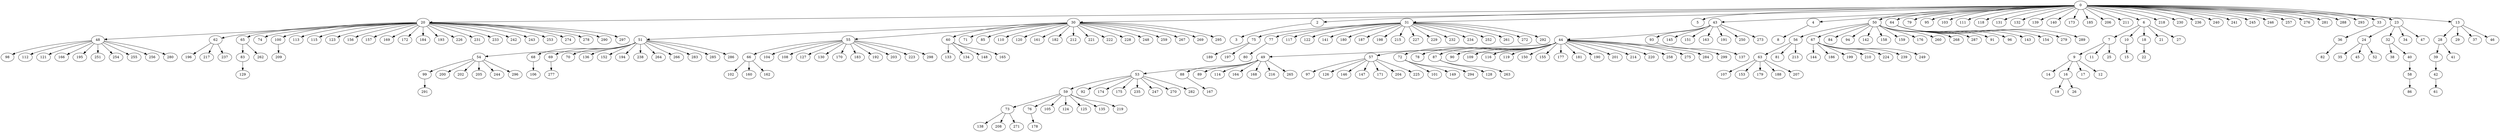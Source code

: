 digraph arbol {0 -> 20[Label=1];
0 -> 30[Label=1];
0 -> 2[Label=7];
0 -> 31[Label=1];
0 -> 5[Label=4];
0 -> 43[Label=1];
0 -> 4[Label=4];
0 -> 50[Label=1];
0 -> 64[Label=1];
0 -> 79[Label=1];
0 -> 95[Label=1];
0 -> 103[Label=1];
0 -> 111[Label=1];
0 -> 118[Label=1];
0 -> 131[Label=1];
0 -> 132[Label=1];
0 -> 139[Label=1];
0 -> 140[Label=1];
0 -> 173[Label=1];
0 -> 185[Label=1];
0 -> 206[Label=1];
0 -> 211[Label=1];
0 -> 6[Label=3];
0 -> 218[Label=1];
0 -> 230[Label=1];
0 -> 236[Label=1];
0 -> 240[Label=1];
0 -> 241[Label=1];
0 -> 245[Label=1];
0 -> 246[Label=1];
0 -> 257[Label=1];
0 -> 276[Label=1];
0 -> 281[Label=1];
0 -> 288[Label=1];
0 -> 293[Label=1];
0 -> 33[Label=2];
2 -> 3[Label=9];
4 -> 8[Label=3];
6 -> 7[Label=1];
6 -> 10[Label=2];
6 -> 18[Label=2];
6 -> 21[Label=1];
6 -> 27[Label=1];
7 -> 9[Label=2];
0 -> 23[Label=2];
7 -> 11[Label=1];
0 -> 13[Label=2];
7 -> 25[Label=1];
9 -> 14[Label=1];
9 -> 16[Label=3];
9 -> 17[Label=4];
10 -> 15[Label=2];
13 -> 28[Label=2];
13 -> 29[Label=1];
13 -> 37[Label=2];
13 -> 46[Label=2];
16 -> 19[Label=1];
16 -> 26[Label=2];
18 -> 22[Label=1];
20 -> 48[Label=1];
20 -> 62[Label=1];
20 -> 65[Label=1];
20 -> 74[Label=1];
20 -> 100[Label=1];
20 -> 113[Label=1];
20 -> 115[Label=1];
20 -> 123[Label=1];
20 -> 156[Label=1];
20 -> 157[Label=1];
20 -> 169[Label=1];
20 -> 172[Label=1];
20 -> 184[Label=1];
20 -> 193[Label=1];
20 -> 226[Label=1];
20 -> 231[Label=1];
20 -> 233[Label=1];
20 -> 242[Label=1];
20 -> 243[Label=1];
20 -> 253[Label=1];
20 -> 274[Label=1];
20 -> 278[Label=1];
20 -> 290[Label=1];
20 -> 297[Label=1];
23 -> 24[Label=1];
23 -> 32[Label=1];
23 -> 34[Label=2];
23 -> 47[Label=1];
24 -> 35[Label=1];
24 -> 45[Label=1];
24 -> 52[Label=2];
28 -> 39[Label=1];
28 -> 41[Label=1];
30 -> 51[Label=1];
30 -> 55[Label=1];
30 -> 60[Label=1];
30 -> 71[Label=1];
30 -> 85[Label=1];
30 -> 110[Label=1];
30 -> 120[Label=1];
30 -> 161[Label=1];
30 -> 182[Label=1];
30 -> 212[Label=1];
30 -> 221[Label=1];
30 -> 222[Label=1];
30 -> 228[Label=1];
30 -> 248[Label=1];
30 -> 259[Label=1];
30 -> 267[Label=1];
30 -> 269[Label=1];
30 -> 295[Label=1];
31 -> 75[Label=1];
31 -> 77[Label=1];
31 -> 117[Label=1];
31 -> 122[Label=1];
31 -> 141[Label=1];
31 -> 180[Label=1];
31 -> 187[Label=1];
31 -> 198[Label=1];
31 -> 215[Label=1];
31 -> 227[Label=1];
31 -> 229[Label=1];
31 -> 232[Label=1];
31 -> 234[Label=1];
31 -> 252[Label=1];
31 -> 261[Label=1];
31 -> 272[Label=1];
31 -> 292[Label=1];
32 -> 38[Label=1];
32 -> 40[Label=1];
33 -> 36[Label=1];
36 -> 82[Label=1];
39 -> 42[Label=1];
40 -> 58[Label=1];
42 -> 61[Label=1];
43 -> 44[Label=1];
43 -> 93[Label=1];
43 -> 145[Label=1];
43 -> 151[Label=1];
43 -> 163[Label=1];
43 -> 191[Label=1];
43 -> 250[Label=1];
43 -> 273[Label=1];
44 -> 49[Label=1];
44 -> 57[Label=1];
44 -> 72[Label=1];
44 -> 78[Label=1];
44 -> 87[Label=1];
44 -> 90[Label=1];
44 -> 109[Label=1];
44 -> 116[Label=1];
44 -> 119[Label=1];
44 -> 150[Label=1];
44 -> 155[Label=1];
44 -> 177[Label=1];
44 -> 181[Label=1];
44 -> 190[Label=1];
44 -> 201[Label=1];
44 -> 214[Label=1];
44 -> 220[Label=1];
44 -> 258[Label=1];
44 -> 275[Label=1];
44 -> 284[Label=1];
44 -> 299[Label=1];
48 -> 98[Label=1];
48 -> 112[Label=1];
48 -> 121[Label=1];
48 -> 166[Label=1];
48 -> 195[Label=1];
48 -> 251[Label=1];
48 -> 254[Label=1];
48 -> 255[Label=1];
48 -> 256[Label=1];
48 -> 280[Label=1];
49 -> 53[Label=1];
49 -> 88[Label=1];
49 -> 89[Label=1];
49 -> 114[Label=1];
49 -> 164[Label=1];
49 -> 168[Label=1];
49 -> 216[Label=1];
49 -> 265[Label=1];
50 -> 56[Label=1];
50 -> 67[Label=1];
50 -> 84[Label=1];
50 -> 94[Label=1];
50 -> 142[Label=1];
50 -> 158[Label=1];
50 -> 159[Label=1];
9 -> 12[Label=2];
50 -> 176[Label=1];
50 -> 260[Label=1];
50 -> 268[Label=1];
50 -> 287[Label=1];
51 -> 54[Label=1];
51 -> 68[Label=1];
51 -> 69[Label=1];
51 -> 70[Label=1];
51 -> 136[Label=1];
51 -> 152[Label=1];
51 -> 194[Label=1];
51 -> 238[Label=1];
51 -> 264[Label=1];
51 -> 266[Label=1];
51 -> 283[Label=1];
51 -> 285[Label=1];
51 -> 286[Label=1];
53 -> 59[Label=1];
53 -> 92[Label=1];
53 -> 174[Label=1];
53 -> 175[Label=1];
53 -> 235[Label=1];
53 -> 247[Label=1];
53 -> 270[Label=1];
53 -> 282[Label=1];
54 -> 99[Label=1];
54 -> 200[Label=1];
54 -> 202[Label=1];
54 -> 205[Label=1];
54 -> 244[Label=1];
54 -> 296[Label=1];
55 -> 66[Label=1];
55 -> 104[Label=1];
55 -> 108[Label=1];
55 -> 127[Label=1];
55 -> 130[Label=1];
55 -> 170[Label=1];
55 -> 183[Label=1];
55 -> 192[Label=1];
55 -> 203[Label=1];
55 -> 223[Label=1];
55 -> 298[Label=1];
56 -> 63[Label=1];
56 -> 81[Label=1];
56 -> 213[Label=1];
57 -> 97[Label=1];
57 -> 126[Label=1];
57 -> 146[Label=1];
57 -> 147[Label=1];
57 -> 171[Label=1];
57 -> 204[Label=1];
57 -> 225[Label=1];
58 -> 86[Label=2];
59 -> 73[Label=1];
59 -> 76[Label=1];
59 -> 105[Label=1];
59 -> 124[Label=1];
59 -> 125[Label=1];
59 -> 135[Label=1];
59 -> 219[Label=1];
60 -> 133[Label=1];
60 -> 134[Label=1];
60 -> 148[Label=1];
60 -> 165[Label=1];
62 -> 196[Label=1];
62 -> 217[Label=1];
62 -> 237[Label=1];
63 -> 107[Label=1];
63 -> 153[Label=1];
63 -> 179[Label=1];
63 -> 188[Label=1];
63 -> 207[Label=1];
64 -> 91[Label=1];
64 -> 96[Label=1];
64 -> 143[Label=1];
64 -> 154[Label=1];
64 -> 279[Label=1];
64 -> 289[Label=1];
65 -> 83[Label=1];
65 -> 262[Label=1];
66 -> 102[Label=1];
66 -> 160[Label=1];
66 -> 162[Label=1];
67 -> 144[Label=1];
67 -> 186[Label=1];
67 -> 199[Label=1];
67 -> 210[Label=1];
67 -> 224[Label=1];
67 -> 239[Label=1];
67 -> 249[Label=1];
68 -> 106[Label=1];
69 -> 277[Label=1];
72 -> 101[Label=1];
72 -> 149[Label=1];
72 -> 294[Label=1];
73 -> 138[Label=1];
73 -> 208[Label=1];
73 -> 271[Label=1];
75 -> 189[Label=1];
75 -> 197[Label=1];
76 -> 178[Label=1];
77 -> 80[Label=1];
83 -> 129[Label=1];
87 -> 128[Label=1];
87 -> 263[Label=1];
88 -> 167[Label=1];
93 -> 137[Label=1];
99 -> 291[Label=1];
100 -> 209[Label=1];
}